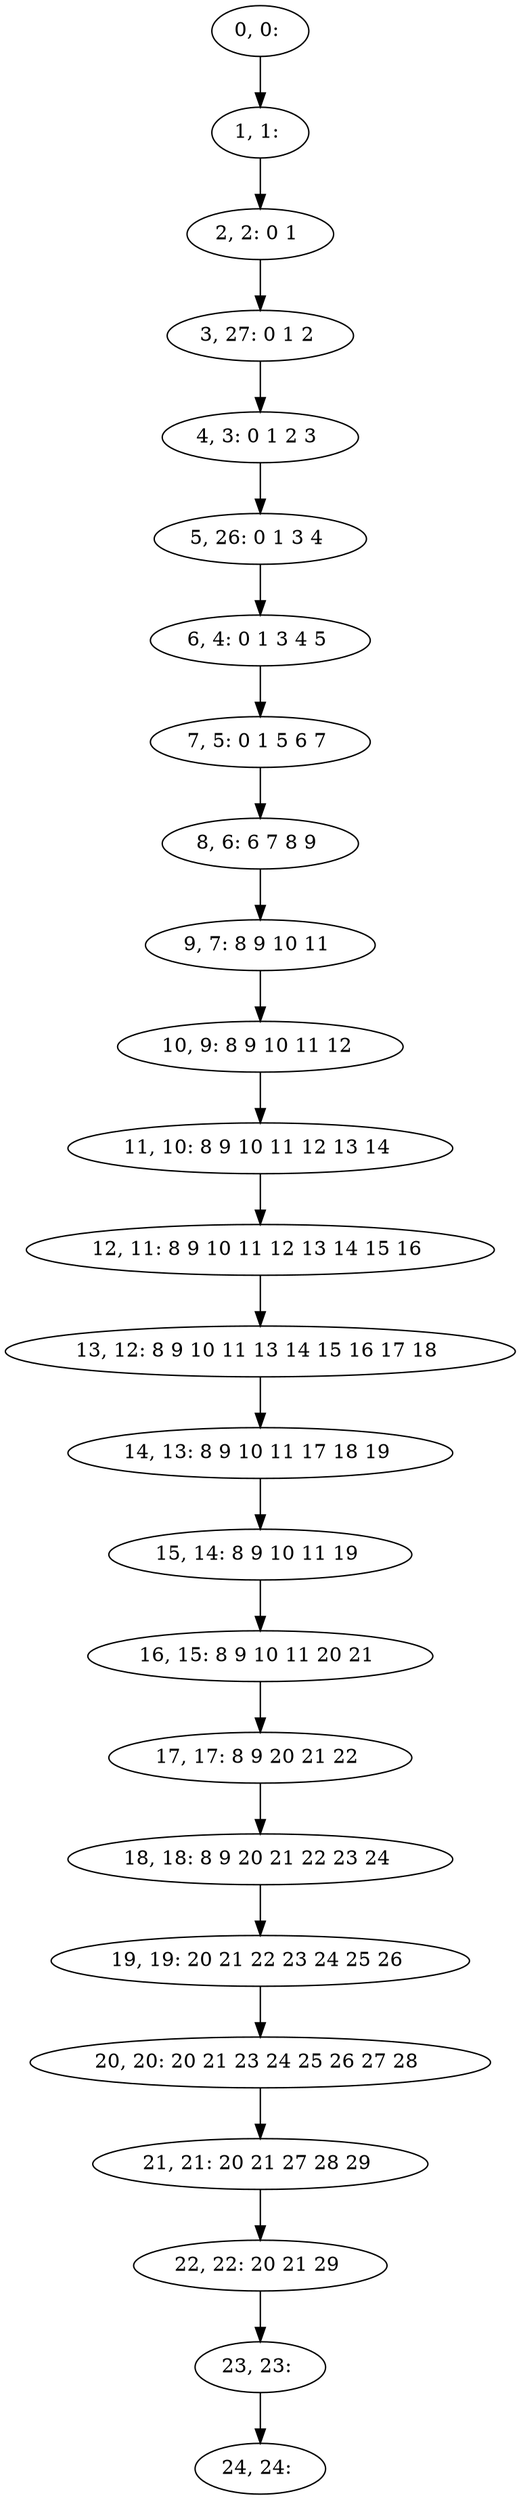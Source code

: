 digraph G {
0[label="0, 0: "];
1[label="1, 1: "];
2[label="2, 2: 0 1 "];
3[label="3, 27: 0 1 2 "];
4[label="4, 3: 0 1 2 3 "];
5[label="5, 26: 0 1 3 4 "];
6[label="6, 4: 0 1 3 4 5 "];
7[label="7, 5: 0 1 5 6 7 "];
8[label="8, 6: 6 7 8 9 "];
9[label="9, 7: 8 9 10 11 "];
10[label="10, 9: 8 9 10 11 12 "];
11[label="11, 10: 8 9 10 11 12 13 14 "];
12[label="12, 11: 8 9 10 11 12 13 14 15 16 "];
13[label="13, 12: 8 9 10 11 13 14 15 16 17 18 "];
14[label="14, 13: 8 9 10 11 17 18 19 "];
15[label="15, 14: 8 9 10 11 19 "];
16[label="16, 15: 8 9 10 11 20 21 "];
17[label="17, 17: 8 9 20 21 22 "];
18[label="18, 18: 8 9 20 21 22 23 24 "];
19[label="19, 19: 20 21 22 23 24 25 26 "];
20[label="20, 20: 20 21 23 24 25 26 27 28 "];
21[label="21, 21: 20 21 27 28 29 "];
22[label="22, 22: 20 21 29 "];
23[label="23, 23: "];
24[label="24, 24: "];
0->1 ;
1->2 ;
2->3 ;
3->4 ;
4->5 ;
5->6 ;
6->7 ;
7->8 ;
8->9 ;
9->10 ;
10->11 ;
11->12 ;
12->13 ;
13->14 ;
14->15 ;
15->16 ;
16->17 ;
17->18 ;
18->19 ;
19->20 ;
20->21 ;
21->22 ;
22->23 ;
23->24 ;
}

